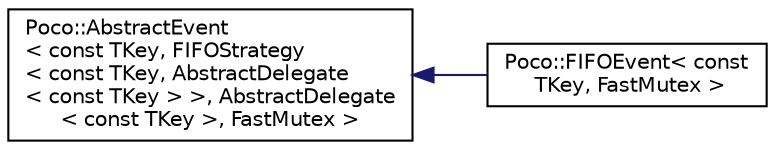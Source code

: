 digraph "Graphical Class Hierarchy"
{
 // LATEX_PDF_SIZE
  edge [fontname="Helvetica",fontsize="10",labelfontname="Helvetica",labelfontsize="10"];
  node [fontname="Helvetica",fontsize="10",shape=record];
  rankdir="LR";
  Node0 [label="Poco::AbstractEvent\l\< const TKey, FIFOStrategy\l\< const TKey, AbstractDelegate\l\< const TKey \> \>, AbstractDelegate\l\< const TKey \>, FastMutex \>",height=0.2,width=0.4,color="black", fillcolor="white", style="filled",URL="$classPoco_1_1AbstractEvent.html",tooltip=" "];
  Node0 -> Node1 [dir="back",color="midnightblue",fontsize="10",style="solid",fontname="Helvetica"];
  Node1 [label="Poco::FIFOEvent\< const\l TKey, FastMutex \>",height=0.2,width=0.4,color="black", fillcolor="white", style="filled",URL="$classPoco_1_1FIFOEvent.html",tooltip=" "];
}
